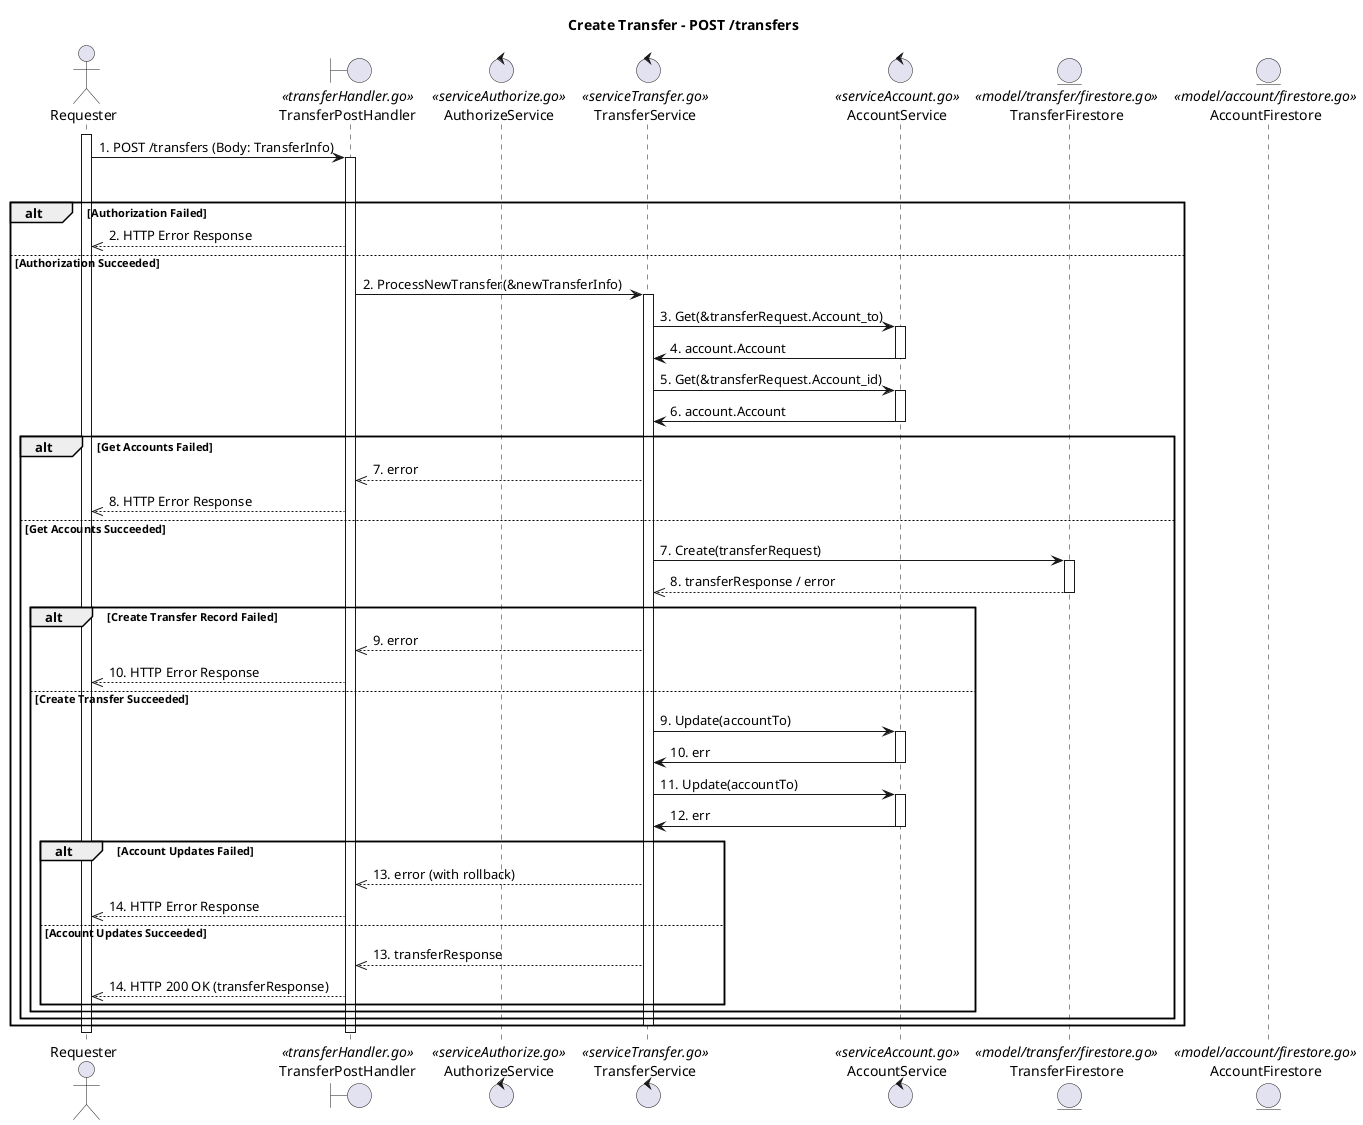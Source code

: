 @startuml
title Create Transfer - POST /transfers

actor Requester
boundary TransferPostHandler <<transferHandler.go>>
control AuthorizeService <<serviceAuthorize.go>>
control TransferService <<serviceTransfer.go>>
control AccountService <<serviceAccount.go>>
entity TransferFirestore <<model/transfer/firestore.go>>
entity AccountFirestore <<model/account/firestore.go>>

activate Requester
Requester -> TransferPostHandler : 1. POST /transfers (Body: TransferInfo)
activate TransferPostHandler

deactivate AuthorizeService

alt Authorization Failed
    TransferPostHandler -->> Requester : 2. HTTP Error Response
else Authorization Succeeded
    TransferPostHandler -> TransferService : 2. ProcessNewTransfer(&newTransferInfo)
    activate TransferService
    
    TransferService -> AccountService : 3. Get(&transferRequest.Account_to)
    activate AccountService
    
    AccountService -> TransferService : 4. account.Account
    deactivate AccountService
    ' ... get account_to ...
    TransferService -> AccountService : 5. Get(&transferRequest.Account_id)
    activate AccountService
    
    AccountService -> TransferService : 6. account.Account
    deactivate AccountService
    ' ... get account_from ...

    alt Get Accounts Failed
        TransferService -->> TransferPostHandler : 7. error
        TransferPostHandler -->> Requester : 8. HTTP Error Response
    else Get Accounts Succeeded
        TransferService -> TransferFirestore : 7. Create(transferRequest)
        activate TransferFirestore
        TransferFirestore -->> TransferService : 8. transferResponse / error
        deactivate TransferFirestore
        
        alt Create Transfer Record Failed
            TransferService -->> TransferPostHandler : 9. error
            TransferPostHandler -->> Requester : 10. HTTP Error Response
        else Create Transfer Succeeded
            TransferService -> AccountService : 9. Update(accountTo)
            activate AccountService
            
            AccountService -> TransferService : 10. err
            deactivate AccountService
            
            TransferService -> AccountService : 11. Update(accountTo)
            activate AccountService
            
            AccountService -> TransferService : 12. err
            deactivate AccountService
            ' Includes rollback logic for both account updates
            
            alt Account Updates Failed
                TransferService -->> TransferPostHandler : 13. error (with rollback)
                TransferPostHandler -->> Requester : 14. HTTP Error Response
            else Account Updates Succeeded
                TransferService -->> TransferPostHandler : 13. transferResponse
                TransferPostHandler -->> Requester : 14. HTTP 200 OK (transferResponse)
            end
        end
    end
    deactivate TransferService
end
deactivate TransferPostHandler
deactivate Requester
@enduml
